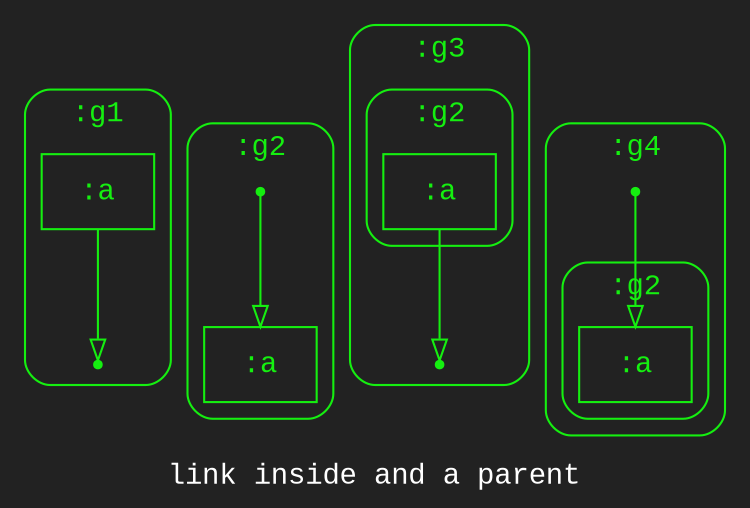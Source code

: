 digraph D {
    label="link inside and a parent";
    tooltip="link inside and a parent";
    bgcolor="#222222";
    fontcolor="#ffffff";
    fontname="Courier New";
    compound=true;
    
    subgraph cluster_node1 { /* :g1 */
        label=":g1";
        style="rounded";
        fontname="Courier New";
        color="#15ef10";
        fontcolor="#15ef10";
        tooltip=":g1";
        
        node2 [color="#15ef10",fontcolor="#15ef10",fontname="Courier New",shape="rectangle",tooltip=":g1:a",label=":a"]
        node11 [color="#15ef10",fontcolor="#15ef10",fontname="Courier New",shape="point",tooltip=":g1",label=""]
    }
    
    subgraph cluster_node3 { /* :g2 */
        label=":g2";
        style="rounded";
        fontname="Courier New";
        color="#15ef10";
        fontcolor="#15ef10";
        tooltip=":g2";
        
        node4 [color="#15ef10",fontcolor="#15ef10",fontname="Courier New",shape="rectangle",tooltip=":g2:a",label=":a"]
        node12 [color="#15ef10",fontcolor="#15ef10",fontname="Courier New",shape="point",tooltip=":g2",label=""]
    }
    
    subgraph cluster_node5 { /* :g3 */
        label=":g3";
        style="rounded";
        fontname="Courier New";
        color="#15ef10";
        fontcolor="#15ef10";
        tooltip=":g3";
        
        subgraph cluster_node6 { /* :g2 */
            label=":g2";
            style="rounded";
            fontname="Courier New";
            color="#15ef10";
            fontcolor="#15ef10";
            tooltip=":g3:g2";
            
            node7 [color="#15ef10",fontcolor="#15ef10",fontname="Courier New",shape="rectangle",tooltip=":g3:g2:a",label=":a"]
        }
        node13 [color="#15ef10",fontcolor="#15ef10",fontname="Courier New",shape="point",tooltip=":g3",label=""]
    }
    
    subgraph cluster_node8 { /* :g4 */
        label=":g4";
        style="rounded";
        fontname="Courier New";
        color="#15ef10";
        fontcolor="#15ef10";
        tooltip=":g4";
        
        subgraph cluster_node9 { /* :g2 */
            label=":g2";
            style="rounded";
            fontname="Courier New";
            color="#15ef10";
            fontcolor="#15ef10";
            tooltip=":g4:g2";
            
            node10 [color="#15ef10",fontcolor="#15ef10",fontname="Courier New",shape="rectangle",tooltip=":g4:g2:a",label=":a"]
        }
        node14 [color="#15ef10",fontcolor="#15ef10",fontname="Courier New",shape="point",tooltip=":g4",label=""]
    }
    
    node2 -> node11 [arrowhead="empty",color="#15ef10",tooltip=":g1:a\n   ->\n:g1",]
    node12 -> node4 [arrowhead="empty",color="#15ef10",tooltip=":g2\n   ->\n:g2:a",]
    node7 -> node13 [arrowhead="empty",color="#15ef10",tooltip=":g3:g2:a\n   ->\n:g3",]
    node14 -> node10 [arrowhead="empty",color="#15ef10",tooltip=":g4\n   ->\n:g4:g2:a",]
}
